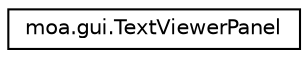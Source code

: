 digraph G
{
  edge [fontname="Helvetica",fontsize="10",labelfontname="Helvetica",labelfontsize="10"];
  node [fontname="Helvetica",fontsize="10",shape=record];
  rankdir=LR;
  Node1 [label="moa.gui.TextViewerPanel",height=0.2,width=0.4,color="black", fillcolor="white", style="filled",URL="$classmoa_1_1gui_1_1TextViewerPanel.html",tooltip="This panel displays text."];
}
